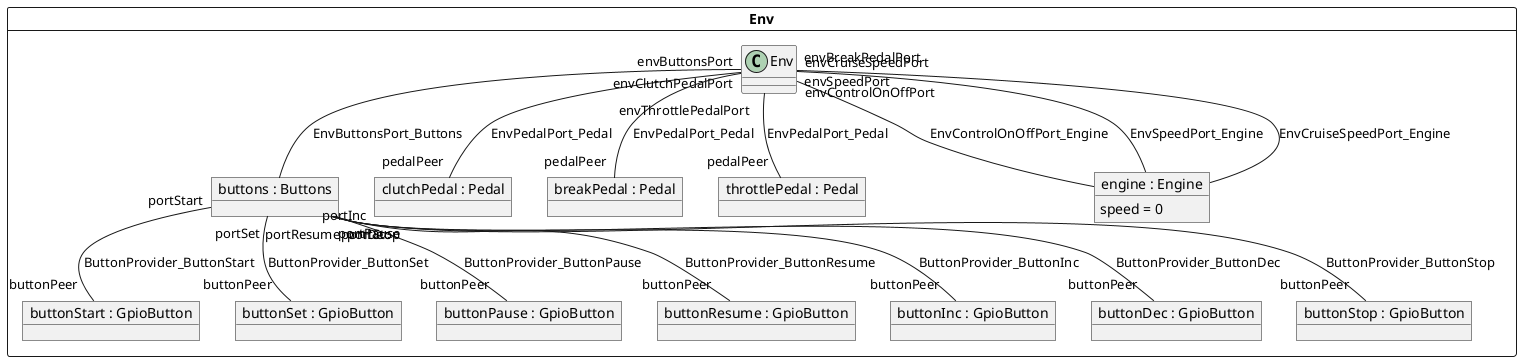 

@startuml
	package Env <<card>> {
		object "buttons : Buttons" as CCIEnvironment_Env_buttons
		object "clutchPedal : Pedal" as CCIEnvironment_Env_clutchPedal
		object "breakPedal : Pedal" as CCIEnvironment_Env_breakPedal
		object "throttlePedal : Pedal" as CCIEnvironment_Env_throttlePedal
		object "engine : Engine" as CCIEnvironment_Env_engine {
			speed = 0
		}
		object "buttonStart : GpioButton" as CCIEnvironment_Env_buttonStart
		object "buttonSet : GpioButton" as CCIEnvironment_Env_buttonSet
		object "buttonPause : GpioButton" as CCIEnvironment_Env_buttonPause
		object "buttonResume : GpioButton" as CCIEnvironment_Env_buttonResume
		object "buttonInc : GpioButton" as CCIEnvironment_Env_buttonInc
		object "buttonDec : GpioButton" as CCIEnvironment_Env_buttonDec
		object "buttonStop : GpioButton" as CCIEnvironment_Env_buttonStop
		CCIEnvironment_Env_buttons "portStart" -- "buttonPeer" CCIEnvironment_Env_buttonStart : ButtonProvider_ButtonStart
		CCIEnvironment_Env_buttons "portSet" -- "buttonPeer" CCIEnvironment_Env_buttonSet : ButtonProvider_ButtonSet
		CCIEnvironment_Env_buttons "portPause" -- "buttonPeer" CCIEnvironment_Env_buttonPause : ButtonProvider_ButtonPause
		CCIEnvironment_Env_buttons "portResume" -- "buttonPeer" CCIEnvironment_Env_buttonResume : ButtonProvider_ButtonResume
		CCIEnvironment_Env_buttons "portInc" -- "buttonPeer" CCIEnvironment_Env_buttonInc : ButtonProvider_ButtonInc
		CCIEnvironment_Env_buttons "portDec" -- "buttonPeer" CCIEnvironment_Env_buttonDec : ButtonProvider_ButtonDec
		CCIEnvironment_Env_buttons "portStop" -- "buttonPeer" CCIEnvironment_Env_buttonStop : ButtonProvider_ButtonStop
		Env "envButtonsPort" -- CCIEnvironment_Env_buttons : EnvButtonsPort_Buttons
		Env "envClutchPedalPort" -- "pedalPeer" CCIEnvironment_Env_clutchPedal : EnvPedalPort_Pedal
		Env "envBreakPedalPort" -- "pedalPeer" CCIEnvironment_Env_breakPedal : EnvPedalPort_Pedal
		Env "envThrottlePedalPort" -- "pedalPeer" CCIEnvironment_Env_throttlePedal : EnvPedalPort_Pedal
		Env "envControlOnOffPort" -- CCIEnvironment_Env_engine : EnvControlOnOffPort_Engine
		Env "envSpeedPort" -- CCIEnvironment_Env_engine : EnvSpeedPort_Engine
		Env "envCruiseSpeedPort" -- CCIEnvironment_Env_engine : EnvCruiseSpeedPort_Engine
	}
@enduml
